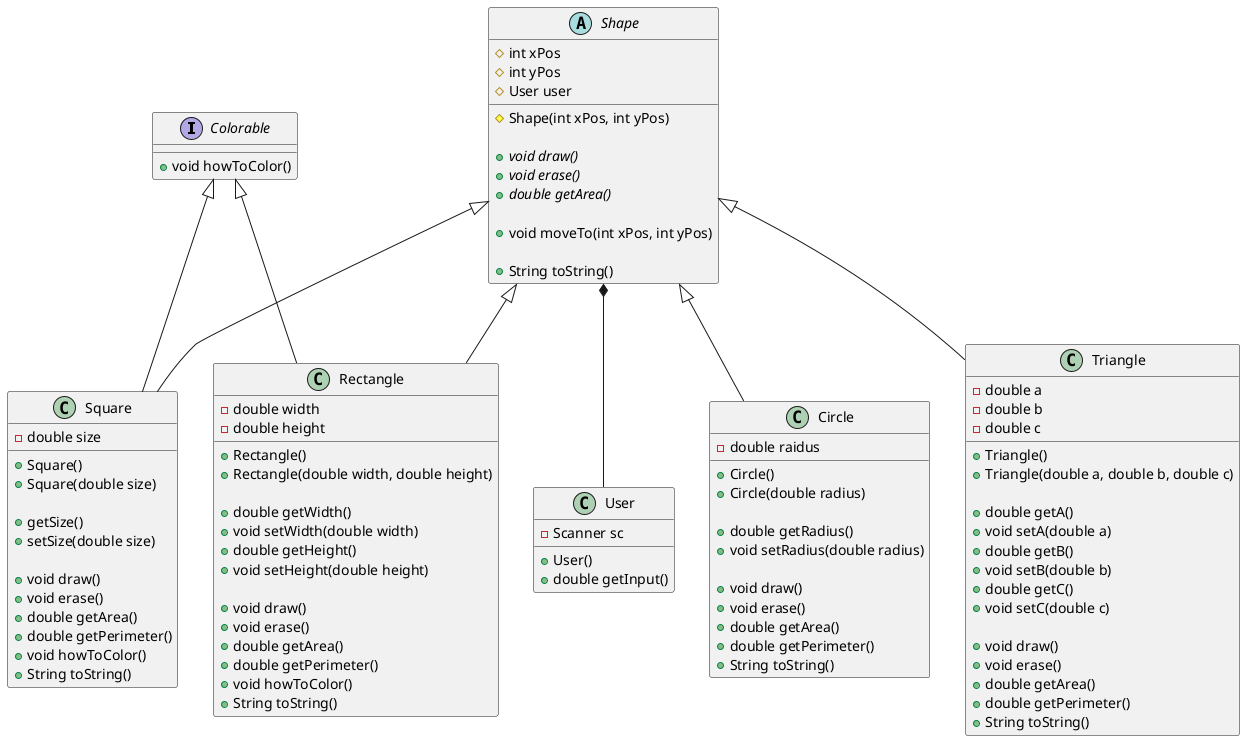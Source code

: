 @startuml   Colorable Geometric
interface Colorable {
    + void howToColor()
}

class User {
    - Scanner sc

    + User()
    + double getInput()
}

abstract class Shape {
    # int xPos
    # int yPos
    # User user

    # Shape(int xPos, int yPos)

    + {abstract} void draw()
    + {abstract} void erase()
    + {abstract} double getArea()

    + void moveTo(int xPos, int yPos)

    + String toString()
}
class Circle {
    - double raidus

    + Circle() 
    + Circle(double radius)

    + double getRadius()
    + void setRadius(double radius)

    + void draw()
    + void erase()
    + double getArea()
    + double getPerimeter()
    + String toString()
}
class Rectangle {
    - double width
    - double height

    + Rectangle()
    + Rectangle(double width, double height)

    + double getWidth()
    + void setWidth(double width)
    + double getHeight()
    + void setHeight(double height)

    + void draw()
    + void erase()
    + double getArea()
    + double getPerimeter()
    + void howToColor()
    + String toString()
}
class Square {
    - double size

    + Square()
    + Square(double size)

    + getSize()
    + setSize(double size)

    + void draw()
    + void erase()
    + double getArea()
    + double getPerimeter()
    + void howToColor()
    + String toString()
}
class Triangle {
    - double a
    - double b
    - double c

    + Triangle()
    + Triangle(double a, double b, double c)

    + double getA()
    + void setA(double a)
    + double getB()
    + void setB(double b)
    + double getC()
    + void setC(double c)

    + void draw()
    + void erase()
    + double getArea()
    + double getPerimeter()
    + String toString()
}

Colorable <|-- Square
Colorable <|-- Rectangle

Shape *-- User
Shape <|-- Circle
Shape <|-- Rectangle
Shape <|-- Square
Shape <|-- Triangle

@enduml